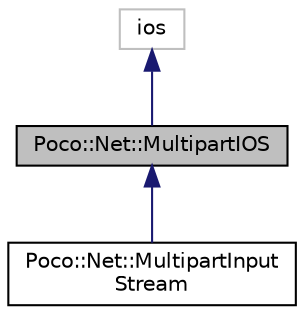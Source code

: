 digraph "Poco::Net::MultipartIOS"
{
 // LATEX_PDF_SIZE
  edge [fontname="Helvetica",fontsize="10",labelfontname="Helvetica",labelfontsize="10"];
  node [fontname="Helvetica",fontsize="10",shape=record];
  Node1 [label="Poco::Net::MultipartIOS",height=0.2,width=0.4,color="black", fillcolor="grey75", style="filled", fontcolor="black",tooltip="The base class for MultipartInputStream."];
  Node2 -> Node1 [dir="back",color="midnightblue",fontsize="10",style="solid",fontname="Helvetica"];
  Node2 [label="ios",height=0.2,width=0.4,color="grey75", fillcolor="white", style="filled",tooltip=" "];
  Node1 -> Node3 [dir="back",color="midnightblue",fontsize="10",style="solid",fontname="Helvetica"];
  Node3 [label="Poco::Net::MultipartInput\lStream",height=0.2,width=0.4,color="black", fillcolor="white", style="filled",URL="$classPoco_1_1Net_1_1MultipartInputStream.html",tooltip="This class is for internal use by MultipartReader only."];
}
